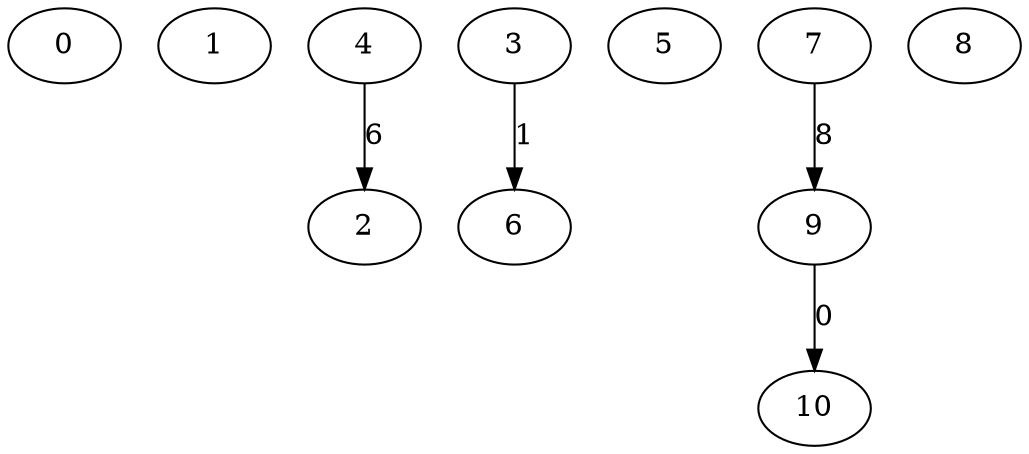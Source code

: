 digraph G {
 0;
 1;
 2;
 3;
 3->6 [label=1];
 4;
 4->2 [label=6];
 5;
 6;
 7;
 7->9 [label=8];
 8;
 9;
 9->10 [label=0];
}
